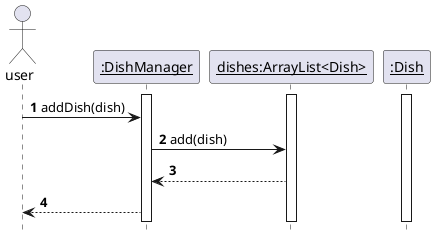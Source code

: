 @startuml
'https://plantuml.com/sequence-diagram

autonumber
hide footbox

actor user
participant "__:DishManager__" as dishmanager
participant "__dishes:ArrayList<Dish>__" as dishes
participant "__:Dish__" as dish

activate dishmanager
activate dishes
activate dish

user -> dishmanager: addDish(dish)
dishmanager -> dishes: add(dish)
dishes --> dishmanager
dishmanager --> user

@enduml